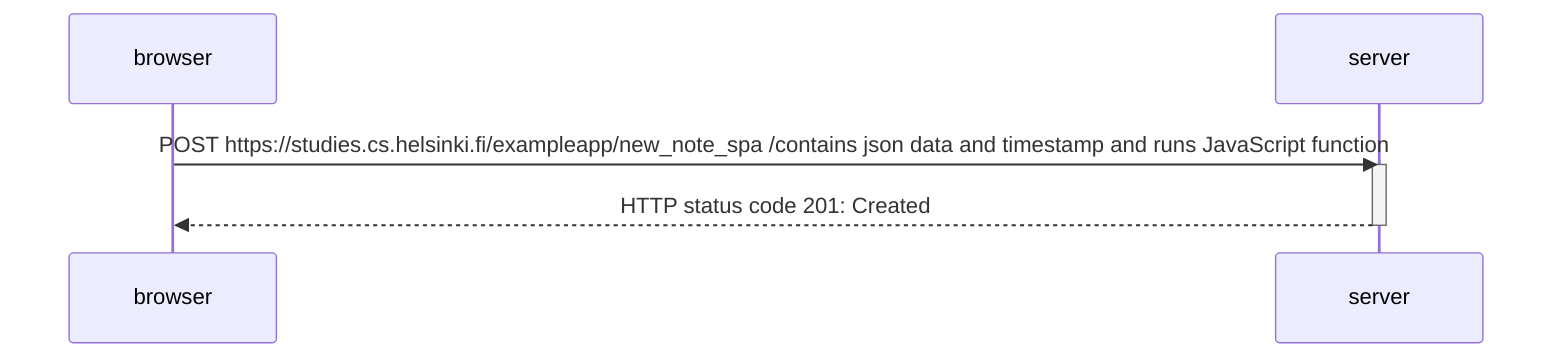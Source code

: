 sequenceDiagram
    participant browser
    participant server

    browser->>server: POST https://studies.cs.helsinki.fi/exampleapp/new_note_spa /contains json data and timestamp and runs JavaScript function
    activate server
    server-->>browser: HTTP status code 201: Created
    deactivate server
